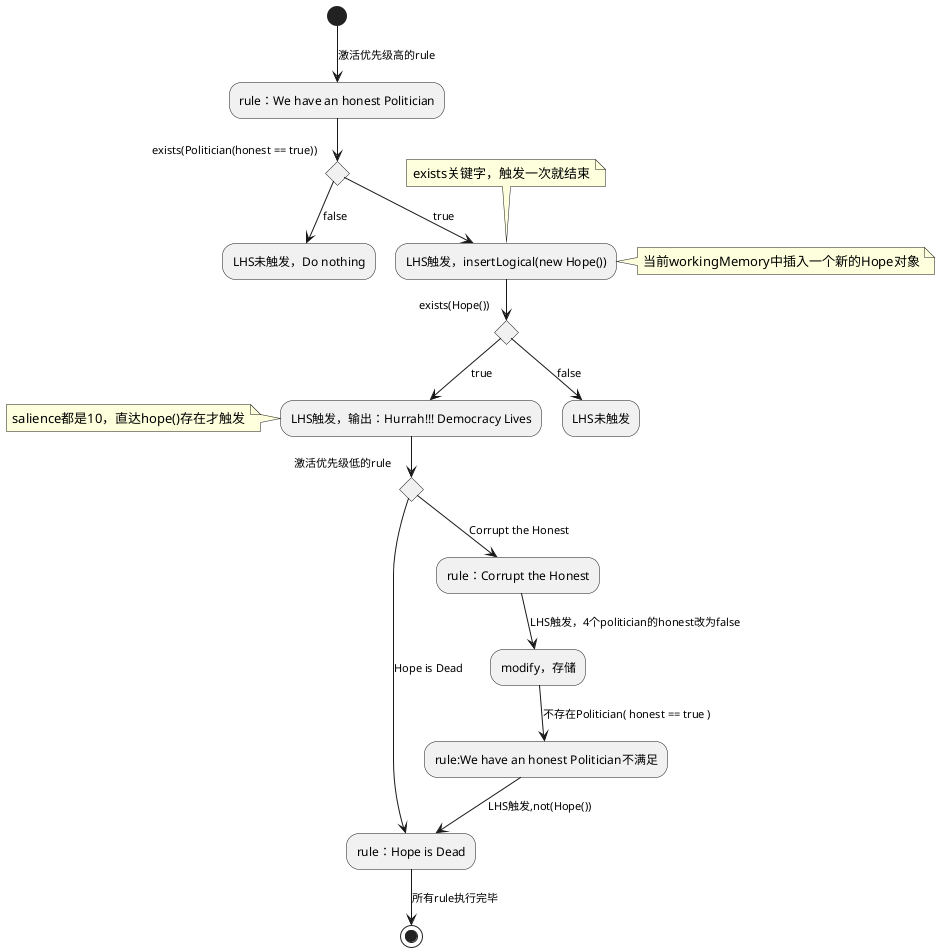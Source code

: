 @startuml

(*) -->[激活优先级高的rule] "rule：We have an honest Politician"
if "exists(Politician(honest == true))" then
    -->[true] "LHS触发，insertLogical(new Hope())" 
    note top: exists关键字，触发一次就结束
    note right: 当前workingMemory中插入一个新的Hope对象
    if"exists(Hope())" then
    -->[true] "LHS触发，输出：Hurrah!!! Democracy Lives"
    note left: salience都是10，直达hope()存在才触发
        if "激活优先级低的rule" 
            -->[Hope is Dead] "rule：Hope is Dead"
            -->[所有rule执行完毕](*)
        else 
            -->[Corrupt the Honest] "rule：Corrupt the Honest"
            -->[LHS触发，4个politician的honest改为false] "modify，存储"
            -->[不存在Politician( honest == true )] "rule:We have an honest Politician不满足"
            -->[LHS触发,not(Hope())  ] "rule：Hope is Dead"
        endif       
    else

    -->[false] "LHS未触发"
    endif
else
    -->[false] "LHS未触发，Do nothing"

@enduml